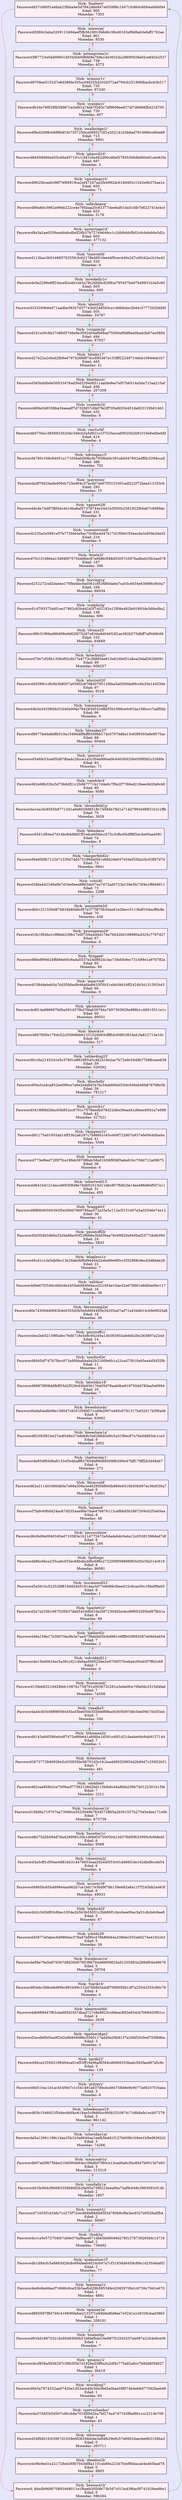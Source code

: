 digraph G {
graph [rankdir = TB ]
node [shape = box]
bgcolor="lavender"
node [ style=filled,shape = box, fillcolor="lavenderblush:lavenderblush1"]
"fmahere"[label="Nick: 'fmahere'
Passwordd37c080f1a46ab23fbba4e5d7842d6e947a9358f8c1d471fc860c6064a668d94
Edad: 905
Monedas: 7303"];
fmahere->mlewsiej[color = limegreen];
"mlewsiej" [label="Nick: 'mlewsiej'
Password2080c2aba320911349daef5fb3619010b6d6c38cd0163ef6d8ab3efaff1762ae
Edad: 901
Monedas: 8530"];
"mlewsiej"->"pstangroom1x"[color = limegreen];
"mlewsiej"->"fmahere"[color = indianred1];
"pstangroom1x" [label="Nick: 'pstangroom1x'
Password3f67723e04d0960140345bb09fdb9e7b9e1de36324a28690029a02ce845e2537
Edad: 739
Monedas: 4573"];
"pstangroom1x"->"arimour1v"[color = limegreen];
"pstangroom1x"->"mlewsiej"[color = indianred1];
"arimour1v" [label="Nick: 'arimour1v'
Password9709ae5152d7e6d38fde355cc048255d202b572ad794cb25190fdbacbcb3b317
Edad: 735
Monedas: 97240"];
"arimour1v"->"zyankin1i"[color = limegreen];
"arimour1v"->"pstangroom1x"[color = indianred1];
"zyankin1i" [label="Nick: 'zyankin1i'
Passwordb34e76f039fb58967ca3a6f1a74eb7f285c7df9608ee8274f7d0666fb4216705
Edad: 720
Monedas: 407"];
"zyankin1i"->"awalbridge1l"[color = limegreen];
"zyankin1i"->"arimour1v"[color = indianred1];
"awalbridge1l" [label="Nick: 'awalbridge1l'
Passwordf9a42098cb6f96df1fe7357250ca069527df1e202141b3b8ad7914966cd9de69
Edad: 715
Monedas: 9901"];
"awalbridge1l"->"jglanvill16"[color = limegreen];
"awalbridge1l"->"zyankin1i"[color = indianred1];
"jglanvill16" [label="Nick: 'jglanvill16'
Password84509d9de455c46a957191c1941c6a462d90cd6ef37845306db660a91abe62fa
Edad: 697
Monedas: 3"];
"jglanvill16"->"cgoudman10"[color = limegreen];
"jglanvill16"->"awalbridge1l"[color = indianred1];
"cgoudman10" [label="Nick: 'cgoudman10'
Password9623bcaa0c98f749f4919ca2ef47247ad2fe4992dc618d403c1342e9b37baa1e
Edad: 650
Monedas: 71"];
"cgoudman10"->"mfleckneyq"[color = limegreen];
"cgoudman10"->"jglanvill16"[color = indianred1];
"mfleckneyq" [label="Nick: 'mfleckneyq'
Password89a8dc3992a99eb222ce4e795baa20c81377dee6af01da5c5fb7b822741bcbcf
Edad: 623
Monedas: 3176"];
"mfleckneyq"->"aarmytage1d"[color = limegreen];
"mfleckneyq"->"cgoudman10"[color = indianred1];
"aarmytage1d" [label="Nick: 'aarmytage1d'
Password8a3a2ae0339eadda9cdbdf28b37b72744648cc1c2db9ddcfb02c6cb6eb0e5d2c
Edad: 600
Monedas: 477132"];
"aarmytage1d"->"tmorratth"[color = limegreen];
"aarmytage1d"->"mfleckneyq"[color = indianred1];
"tmorratth" [label="Nick: 'tmorratth'
Password113bac3b01468570255fc3c62178e4951fee44f5cec440e2d7cd5cb2a1b1be42
Edad: 520
Monedas: 9"];
"tmorratth"->"mreskelly1o"[color = limegreen];
"tmorratth"->"aarmytage1d"[color = indianred1];
"mreskelly1o" [label="Nick: 'mreskelly1o'
Passwordc0a2296e8ff10ace82a4b1eb5a78c26fdbc9289ce795457be07b49831b3a5c60
Edad: 505
Monedas: 695"];
"mreskelly1o"->"abenit2h"[color = limegreen];
"mreskelly1o"->"tmorratth"[color = indianred1];
"abenit2h" [label="Nick: 'abenit2h'
Password333269b6e071aadbe38207d37743b02485b5ca146fe6dac3b44c5777202b6fd5
Edad: 505
Monedas: 34787"];
"abenit2h"->"rcrippin2p"[color = limegreen];
"abenit2h"->"mreskelly1o"[color = indianred1];
"rcrippin2p" [label="Nick: 'rcrippin2p'
Password1b1a30c8b27c89d5746e9e3592d04af9d9ad75560ef0df8ea0bedcfa67ae5894
Edad: 494
Monedas: 87057"];
"rcrippin2p"->"hblaby17"[color = limegreen];
"rcrippin2p"->"abenit2h"[color = indianred1];
"hblaby17" [label="Nick: 'hblaby17'
Password27e22a2c6ed2fb9e47974266f874cc895367e153fff22249714deb10944eb1b7
Edad: 465
Monedas: 41"];
"hblaby17"->"kbaldassiv"[color = limegreen];
"hblaby17"->"rcrippin2p"[color = indianred1];
"kbaldassiv" [label="Nick: 'kbaldassiv'
Password565bdd6efe50033476ad30d328e06511aabfe9ea7ef57b6514a5da723aa210af
Edad: 456
Monedas: 207209"];
"kbaldassiv"->"ccanedo1k"[color = limegreen];
"kbaldassiv"->"hblaby17"[color = indianred1];
"ccanedo1k" [label="Nick: 'ccanedo1k'
Passworddf4e5d6538ba34aeadf7d732fd57cfdd7fe2ff705efd354431da923129b61463
Edad: 432
Monedas: 8"];
"ccanedo1k"->"cmcturkf"[color = limegreen];
"ccanedo1k"->"kbaldassiv"[color = indianred1];
"cmcturkf" [label="Nick: 'cmcturkf'
Passwordb6750a1d856923b20dc346cb3a5d921e1f7520acca68020d2b91016e6e0bebfd
Edad: 414
Monedas: 4"];
"cmcturkf"->"ndroogan15"[color = limegreen];
"cmcturkf"->"ccanedo1k"[color = indianred1];
"ndroogan15" [label="Nick: 'ndroogan15'
Password4785c166c64051a171636ab269bcfe7059bddc391abb047642adffdc3294cca5
Edad: 388
Monedas: 702"];
"ndroogan15"->"jpayntonn"[color = limegreen];
"ndroogan15"->"cmcturkf"[color = indianred1];
"jpayntonn" [label="Nick: 'jpayntonn'
Passwordadf76624aded08dc725ed84c37acdd74e67f351f1601adf222f72bea413183cb
Edad: 293
Monedas: 15"];
"jpayntonn"->"sgamett28"[color = limegreen];
"jpayntonn"->"ndroogan15"[color = indianred1];
"sgamett28" [label="Nick: 'sgamett28'
Password4cde74d97f8f44c4b1dba6af57378744e2441b3f300c2561922fb6a67c4089de
Edad: 231
Monedas: 9"];
"sgamett28"->"ssummerson9"[color = limegreen];
"sgamett28"->"jpayntonn"[color = indianred1];
"ssummerson9" [label="Nick: 'ssummerson9'
Passwordc235a2e5991e57b773f464e9ac70c9be4d47b17d1f09d193eecda3c859e2da52
Edad: 216
Monedas: 0"];
"ssummerson9"->"ltowle2l"[color = limegreen];
"ssummerson9"->"sgamett28"[color = indianred1];
"ltowle2l" [label="Nick: 'ltowle2l'
Password70c1f1086ea15d94f975754486ec97a668b5f48d53057c5876adbeb35b3ae078
Edad: 187
Monedas: 306"];
"ltowle2l"->"borring1q"[color = limegreen];
"ltowle2l"->"ssummerson9"[color = indianred1];
"borring1q" [label="Nick: 'borring1q'
Password252272caf2da4ee170fbd4bc9a0561c853680da6e7ca03c4634e6369f6c9b0a7
Edad: 169
Monedas: 66034"];
"borring1q"->"sralphs2g"[color = limegreen];
"borring1q"->"ltowle2l"[color = indianred1];
"sralphs2g" [label="Nick: 'sralphs2g'
Password1cf793375a6f1ee27862c65b4d2d2f7402182e12f08e482fe91893de368ed9a2
Edad: 138
Monedas: 690"];
"sralphs2g"->"rfrome25"[color = limegreen];
"sralphs2g"->"borring1q"[color = indianred1];
"rfrome25" [label="Nick: 'rfrome25'
Password9fc31f86ed96d08e9d62f075267e834a9d04653f1ae392b575dbff7af949fc66
Edad: 102
Monedas: 64669"];
"rfrome25"->"kstachini2c"[color = limegreen];
"rfrome25"->"sralphs2g"[color = indianred1];
"kstachini2c" [label="Nick: 'kstachini2c'
Password70e7cf28b1358cf92cfd17e4773c36895ee815e816fef31a8ea20daf262fd091
Edad: 99
Monedas: 606257"];
"kstachini2c"->"afazzioli20"[color = limegreen];
"kstachini2c"->"rfrome25"[color = indianred1];
"afazzioli20" [label="Nick: 'afazzioli20'
Password45599c1dfc8e3b8057a056f2c879840795129fea3a0300da99cc6e20e144526e
Edad: 97
Monedas: 9318"];
"afazzioli20"->"tommanneyg"[color = limegreen];
"afazzioli20"->"kstachini2c"[color = indianred1];
"tommanneyg" [label="Nick: 'tommanneyg'
Password4b3a343380dc51b40e00de794283d53248b55b1098ce0c81ba1f4bccc7adf0bb
Edad: 96
Monedas: 9"];
"tommanneyg"->"bbreakey27"[color = limegreen];
"tommanneyg"->"afazzioli20"[color = indianred1];
"bbreakey27" [label="Nick: 'bbreakey27'
Password8677bd4a6d8b519a1549d4f9bff6509bb174c0707dd6a13c63f9303a6e9575ac
Edad: 88
Monedas: 60404"];
"bbreakey27"->"jmeriot1t"[color = limegreen];
"bbreakey27"->"tommanneyg"[color = indianred1];
"jmeriot1t" [label="Nick: 'jmeriot1t'
Password546fe33ca6f5d878ba4c26cce1a5c304a990ad9c64030020b45f9f082c3268fa
Edad: 83
Monedas: 71"];
"jmeriot1t"->"ramdohr4"[color = limegreen];
"jmeriot1t"->"bbreakey27"[color = indianred1];
"ramdohr4" [label="Nick: 'ramdohr4'
Password62e98b32bc5d75b6df21c2b967771b17d4e0c7f0e2f7788ed218eec6d2fa9c48
Edad: 80
Monedas: 9595"];
"ramdohr4"->"zbromfield1p"[color = limegreen];
"ramdohr4"->"jmeriot1t"[color = indianred1];
"zbromfield1p" [label="Nick: 'zbromfield1p'
Passworda1ea2dc85b5b87713d1a0e6029d9518c74584b78d1a714d7993e98851b2c1ffb
Edad: 75
Monedas: 3659"];
"zbromfield1p"->"kblockeyx"[color = limegreen];
"zbromfield1p"->"ramdohr4"[color = indianred1];
"kblockeyx" [label="Nick: 'kblockeyx'
Password541cf64e47d14bc84d8bf1ff1edce604ecc575c3cfbc65dff9f2ec4e00aa4081
Edad: 74
Monedas: 9"];
"kblockeyx"->"tdangerfield2o"[color = limegreen];
"kblockeyx"->"zbromfield1p"[color = indianred1];
"tdangerfield2o" [label="Nick: 'tdangerfield2o'
Password9a60bfb7122e71330d7dd475188da0f41e66b2de037e54ef35fa2cbc03f97d7d
Edad: 73
Monedas: 6841"];
"tdangerfield2o"->"schickl"[color = limegreen];
"tdangerfield2o"->"kblockeyx"[color = indianred1];
"schickl" [label="Nick: 'schickl'
Password3dba4421d0a9b7d1be0eea9863de07ee7472ad0723a159e5fc73f4e1f8bf4611
Edad: 73
Monedas: 2299"];
"schickl"->"aminnette2d"[color = limegreen];
"schickl"->"tdangerfield2o"[color = indianred1];
"aminnette2d" [label="Nick: 'aminnette2d'
Passwordbb1221556d87b834b80d6cf87e377f870b30ae61e28ecc5113bdf104ecffdc8e
Edad: 70
Monedas: 438"];
"aminnette2d"->"pyoungman26"[color = limegreen];
"aminnette2d"->"schickl"[color = indianred1];
"pyoungman26" [label="Nick: 'pyoungman26'
Password18c1f64be1cf88eb239b17e0f71f4a4d4d178e7b042b0106980a4325c7787d27
Edad: 67
Monedas: 8"];
"pyoungman26"->"ftriggelt"[color = limegreen];
"pyoungman26"->"aminnette2d"[color = indianred1];
"ftriggelt" [label="Nick: 'ftriggelt'
Password68e8f94624ffd9de60c8ada5537e24d892dc3ac736d0b9ec731499e1a976782a
Edad: 65
Monedas: 80"];
"ftriggelt"->"mparvin6"[color = limegreen];
"ftriggelt"->"pyoungman26"[color = indianred1];
"mparvin6" [label="Nick: 'mparvin6'
Password1584debeb5a7dd35bfaa9b46afda6633f3fc51ebb38d16ff2424b34131591b43
Edad: 60
Monedas: 9"];
"mparvin6"->"qkrammers"[color = limegreen];
"mparvin6"->"ftriggelt"[color = indianred1];
"qkrammers" [label="Nick: 'qkrammers'
Passworde8f14a986667b0ba581d37f6d7fda839794a7697393829e988b1c48915511e1c
Edad: 60
Monedas: 99551"];
"qkrammers"->"kboick1e"[color = limegreen];
"qkrammers"->"mparvin6"[color = indianred1];
"kboick1e" [label="Nick: 'kboick1e'
Password667600e1764c52c550b9bb61331520b83cffffcb30881f61fa41fa812713e10c
Edad: 60
Monedas: 317"];
"kboick1e"->"yehlerding23"[color = limegreen];
"kboick1e"->"qkrammers"[color = indianred1];
"yehlerding23" [label="Nick: 'yehlerding23'
Password91c6a2145241e5c37601e88299545c462416e2ac7b72e9c5449b77b88caeeb58
Edad: 59
Monedas: 526592"];
"yehlerding23"->"dbushellz"[color = limegreen];
"yehlerding23"->"kboick1e"[color = indianred1];
"dbushellz" [label="Nick: 'dbushellz'
Password00a3ca4ca852ee096ce7a6e2e4dbf1b7bc54ab66fa025dc046eb46b876768c0b
Edad: 58
Monedas: 781217"];
"dbushellz"->"pjozwik1r"[color = limegreen];
"dbushellz"->"yehlerding23"[color = indianred1];
"pjozwik1r" [label="Nick: 'pjozwik1r'
Password3419f68d28ac03b852cc9701c7578eedbd78d22d6e39ead41d6eec6501a7e698
Edad: 42
Monedas: 327521"];
"pjozwik1r"->"rkoppens1y"[color = limegreen];
"pjozwik1r"->"dbushellz"[color = indianred1];
"rkoppens1y" [label="Nick: 'rkoppens1y'
Password91175a01855ab14ff33b2a6297c7b86fd1c43cd49f722607a937efe09cb0ba0a
Edad: 41
Monedas: 5594"];
"rkoppens1y"->"hconeaum"[color = limegreen];
"rkoppens1y"->"pjozwik1r"[color = indianred1];
"hconeaum" [label="Nick: 'hconeaum'
Password773ef6ed72f0f7fce18feb39708bdc58a01b56f958f3a6a91bc708d712a09675
Edad: 36
Monedas: 6"];
"hconeaum"->"mhertwell13"[color = limegreen];
"hconeaum"->"rkoppens1y"[color = indianred1];
"mhertwell13" [label="Nick: 'mhertwell13'
Passwordd641bd121daccd68308d8e78db02515d11dbc807fbfb2fa14ee486d8ef937a11
Edad: 31
Monedas: 405"];
"mhertwell13"->"braggatt3"[color = limegreen];
"mhertwell13"->"hconeaum"[color = indianred1];
"braggatt3" [label="Nick: 'braggatt3'
Password8f89b90500393f5e299d7969784aa072a35e5c112e3f151d07a5a02546e74e12
Edad: 30
Monedas: 41"];
"braggatt3"->"gmintoff2k"[color = limegreen];
"braggatt3"->"mhertwell13"[color = indianred1];
"gmintoff2k" [label="Nick: 'gmintoff2k'
Password0d304b5db0a32d4a8fac93f23fbb6e3bbf36ea76c99820a840baf2577cbd639d
Edad: 24
Monedas: 5843"];
"gmintoff2k"->"ddagless1z"[color = limegreen];
"gmintoff2k"->"braggatt3"[color = indianred1];
"ddagless1z" [label="Nick: 'ddagless1z'
Password5cd1c1da5db9bc13e26de0bf6d9d4d442ebe90e9f0cc5f32968c9ecd3d8dde26
Edad: 22
Monedas: 7"];
"ddagless1z"->"ualldisu"[color = limegreen];
"ddagless1z"->"gmintoff2k"[color = indianred1];
"ualldisu" [label="Nick: 'ualldisu'
Passwordd9e67f3540c48dc9e2455eb064f49acc021954e10ae32a670961e9d84e06e117
Edad: 16
Monedas: 39"];
"ualldisu"->"kbrowning2m"[color = limegreen];
"ualldisu"->"ddagless1z"[color = indianred1];
"kbrowning2m" [label="Nick: 'kbrowning2m'
Password0e743094d0663b4e0355d3b5b0d094495e34205ad7ad71a434d614cb9e9025a8
Edad: 16
Monedas: 56"];
"kbrowning2m"->"gmintoff1c"[color = limegreen];
"kbrowning2m"->"ualldisu"[color = indianred1];
"gmintoff1c" [label="Nick: 'gmintoff1c'
Passwordec2eb52139f5afec76db718e3e8c94246a13b383002afefefa3bc263897a22dd
Edad: 14
Monedas: 9"];
"gmintoff1c"->"smyford2e"[color = limegreen];
"gmintoff1c"->"kbrowning2m"[color = indianred1];
"smyford2e" [label="Nick: 'smyford2e'
Password8045df747b7fbcc973a90bbabbaba2b2160fe6b1a22cad73b10a95ea4d5d32fb
Edad: 11
Monedas: 29"];
"smyford2e"->"laloshkin18"[color = limegreen];
"smyford2e"->"gmintoff1c"[color = indianred1];
"laloshkin18" [label="Nick: 'laloshkin18'
Password89878f08ddfbff35d2f529c93fa936176405d78aab9be819750dd783ea5e6994
Edad: 10
Monedas: 7"];
"laloshkin18"->"kwoodstockc"[color = limegreen];
"laloshkin18"->"smyford2e"[color = indianred1];
"kwoodstockc" [label="Nick: 'kwoodstockc'
Password6afa64a8b08e156047c8351f599571cd0b2907e465c6791317bd32017b5f0a06
Edad: 9
Monedas: 93962"];
"kwoodstockc"->"kneasham1g"[color = limegreen];
"kwoodstockc"->"laloshkin18"[color = indianred1];
"kneasham1g" [label="Nick: 'kneasham1g'
Password82392f61be27ac65d8e27eddb9c5a6266dcef0c5a51f6ec87a76a0d883dc1ce3
Edad: 9
Monedas: 2002"];
"kneasham1g"->"shattersley1"[color = limegreen];
"kneasham1g"->"kwoodstockc"[color = indianred1];
"shattersley1" [label="Nick: 'shattersley1'
Passworde854f65d6a8133cf3e4baff837654bf06dfd0099b390e47bff179ff2b3d48eb7
Edad: 9
Monedas: 273"];
"shattersley1"->"fdrayson8"[color = limegreen];
"shattersley1"->"kneasham1g"[color = indianred1];
"fdrayson8" [label="Nick: 'fdrayson8'
Password62a311401680db5a7e68a306a3e46285f4f840b889e9310b50b097ac36d530a7
Edad: 8
Monedas: 52601"];
"fdrayson8"->"hajeand"[color = limegreen];
"fdrayson8"->"shattersley1"[color = indianred1];
"hajeand" [label="Nick: 'hajeand'
Password7fa9c69b0d24ac67d5354ae90e7dae476876112caf66d5b2887269cb2f3e65ea
Edad: 8
Monedas: 48"];
"hajeand"->"pmussoliniw"[color = limegreen];
"hajeand"->"fdrayson8"[color = indianred1];
"pmussoliniw" [label="Nick: 'pmussoliniw'
Password6cfed9e0040345ed710383e1b11d775472a5dade6dc0a4a12c05381396ded7df
Edad: 8
Monedas: 246"];
"pmussoliniw"->"fgellingo"[color = limegreen];
"pmussoliniw"->"hajeand"[color = indianred1];
"fgellingo" [label="Nick: 'fgellingo'
Passwordd8bc6bca235ca6c055ec68b4bcbf6c686c272200f058898963d30c5fa514c619
Edad: 8
Monedas: 96081"];
"fgellingo"->"mscammell21"[color = limegreen];
"fgellingo"->"pmussoliniw"[color = indianred1];
"mscammell21" [label="Nick: 'mscammell21'
Password5a581bc522528f819d45d451914ea3d77e608fe3bee022c8caa50c1f0a9f9a05
Edad: 8
Monedas: 1"];
"mscammell21"->"hparlett2r"[color = limegreen];
"mscammell21"->"fgellingo"[color = indianred1];
"hparlett2r" [label="Nick: 'hparlett2r'
Password2a7a233b1667f20f437dab5424db01da26f7230492ecbcd6f003295bd97fb41a
Edad: 8
Monedas: 69"];
"hparlett2r"->"hjellard2i"[color = limegreen];
"hparlett2r"->"mscammell21"[color = indianred1];
"hjellard2i" [label="Nick: 'hjellard2i'
Password46a158e17b36070ac8b3e7ae4736eb9d35cbd981c6fffb03f692087eb9d4a654
Edad: 7
Monedas: 2"];
"hjellard2i"->"wdrinkhill11"[color = limegreen];
"hjellard2i"->"hparlett2r"[color = indianred1];
"wdrinkhill11" [label="Nick: 'wdrinkhill11'
Passworde15bd0624ec5a381cf21cfa9aa5695256e2e8756f37fce6a4c95eb5f7ff62c68
Edad: 7
Monedas: 6"];
"wdrinkhill11"->"ftummondi"[color = limegreen];
"wdrinkhill11"->"hjellard2i"[color = indianred1];
"ftummondi" [label="Nick: 'ftummondi'
Password130eb62216d28ddc1067b1758781e003672c281a3eda0fce70fa0dc2315d4fad
Edad: 7
Monedas: 74558"];
"ftummondi"->"yhealks5"[color = limegreen];
"ftummondi"->"wdrinkhill11"[color = indianred1];
"yhealks5" [label="Nick: 'yhealks5'
Passwordad4c83448f98656445bcf3be050e355bfef88ba92605097d8c5eb09b75b5f3eb
Edad: 7
Monedas: 330"];
"yhealks5"->"bthomen2n"[color = limegreen];
"yhealks5"->"ftummondi"[color = indianred1];
"bthomen2n" [label="Nick: 'bthomen2n'
Password9143a64f386e0c6f7472e89b641afd6ba1d581cd0f1d21daabe94c6ab9127144
Edad: 7
Monedas: 1"];
"bthomen2n"->"dchestersk"[color = limegreen];
"bthomen2n"->"yhealks5"[color = indianred1];
"dchestersk" [label="Nick: 'dchestersk'
Password3673772846926e5c035835bc06701d3c1fc2eadd90329954d2b66d7c25952b51
Edad: 7
Monedas: 481"];
"dchestersk"->"sdobble0"[color = limegreen];
"dchestersk"->"bthomen2n"[color = indianred1];
"sdobble0" [label="Nick: 'sdobble0'
Password62caa858b2ce7006acf77382138d2bd115bfa6c44a86fa236b740122301b15fe
Edad: 7
Monedas: 2311"];
"sdobble0"->"rscotchmoor1h"[color = limegreen];
"sdobble0"->"dchestersk"[color = indianred1];
"rscotchmoor1h" [label="Nick: 'rscotchmoor1h'
Password158d6a719707ea73066ce5533049b7834572865a2d361557b27545edee171e0b
Edad: 7
Monedas: 875739"];
"rscotchmoor1h"->"bscotter1s"[color = limegreen];
"rscotchmoor1h"->"sdobble0"[color = indianred1];
"bscotter1s" [label="Nick: 'bscotter1s'
Password8275d2b564d76a428908120b1d6fef2f750050413d3784f5f633995cfc0bfed5
Edad: 6
Monedas: 9589"];
"bscotter1s"->"rdownton2j"[color = limegreen];
"bscotter1s"->"rscotchmoor1h"[color = indianred1];
"rdownton2j" [label="Nick: 'rdownton2j'
Password3a3cff1cf50ae4d81bb314479053eaa29244f553c01d466f1de162dbd9cceb54
Edad: 6
Monedas: 4"];
"rdownton2j"->"ascorer19"[color = limegreen];
"rdownton2j"->"bscotter1s"[color = indianred1];
"ascorer19" [label="Nick: 'ascorer19'
Password4885bc65b4898e4aa962b7ce1bd17e36d9f78b158e682a6a11f7f245bb2e463f
Edad: 6
Monedas: 49033"];
"ascorer19"->"lelphick2f"[color = limegreen];
"ascorer19"->"rdownton2j"[color = indianred1];
"lelphick2f" [label="Nick: 'lelphick2f'
Password42c343bf83c6bec1054e2b563b55051c3bb86f1cbccbea00ac3a31c8cbdc8ae8
Edad: 5
Monedas: 87"];
"lelphick2f"->"jchilds29"[color = limegreen];
"lelphick2f"->"ascorer19"[color = indianred1];
"jchilds29" [label="Nick: 'jchilds29'
Password45877e0abec6d9860ac378a87bf90c478b80044a33fbfec505a66274e4162cb3
Edad: 5
Monedas: 26"];
"jchilds29"->"ltwinbrow1w"[color = limegreen];
"jchilds29"->"lelphick2f"[color = indianred1];
"ltwinbrow1w" [label="Nick: 'ltwinbrow1w'
Passworde89e79a5e879367d8d30d979f1f86794d66f09820a91205083a289df04e49678
Edad: 5
Monedas: 28704"];
"ltwinbrow1w"->"fcarik14"[color = limegreen];
"ltwinbrow1w"->"jchilds29"[color = indianred1];
"fcarik14" [label="Nick: 'fcarik14'
Password93ebc368ce6d89bc891b99c122d76b8b5a4df7089056b14f7a25042555c80c76
Edad: 4
Monedas: 6"];
"fcarik14"->"alearmouthb"[color = limegreen];
"fcarik14"->"ltwinbrow1w"[color = indianred1];
"alearmouthb" [label="Nick: 'alearmouthb'
Passworddb989447f63cda695d1fd7dbad727c8e9923cc68eac992e65dcb7066d20f61cc
Edad: 4
Monedas: 2629"];
"alearmouthb"->"dgatheridge2"[color = limegreen];
"alearmouthb"->"fcarik14"[color = indianred1];
"dgatheridge2" [label="Nick: 'dgatheridge2'
Password2acdbf0d5aa9f2d2a9b849486c5560117ad49a29b8137a20bf20c0ed755fb9ba
Edad: 3
Monedas: 3"];
"dgatheridge2"->"ppolk22"[color = limegreen];
"dgatheridge2"->"alearmouthb"[color = indianred1];
"ppolk22" [label="Nick: 'ppolk22'
Password4bca225562198494ca01ef53ff16e96af6564cd6669333badc592faed87a5c6c
Edad: 3
Monedas: 133"];
"ppolk22"->"gtilzeyy"[color = limegreen];
"ppolk22"->"dgatheridge2"[color = indianred1];
"gtilzeyy" [label="Nick: 'gtilzeyy'
Password8d510ac1d1ac454f9d7c1c541491a63746cdcd84758d9e9e9077a88207f16aba
Edad: 3
Monedas: 8"];
"gtilzeyy"->"mbeekmann24"[color = limegreen];
"gtilzeyy"->"ppolk22"[color = indianred1];
"mbeekmann24" [label="Nick: 'mbeekmann24'
Password83b1546821f54dec8d0bc618ae5cf9d60ccf60b252097417c8b8afa1ecb07278
Edad: 3
Monedas: 861142"];
"mbeekmann24"->"ssheridan1m"[color = limegreen];
"mbeekmann24"->"gtilzeyy"[color = indianred1];
"ssheridan1m" [label="Nick: 'ssheridan1m'
Passworda5a12961198c14ae25b1b3a8640aa1eafb5bdd1f127b609b1b0ee1b5ed8262d1
Edad: 3
Monedas: 74266"];
"ssheridan1m"->"mmacnab1n"[color = limegreen];
"ssheridan1m"->"mbeekmann24"[color = indianred1];
"mmacnab1n" [label="Nick: 'mmacnab1n'
Passwordb97ad5f675bbe21f4000db64e10fedb07f80ce13cad0a6c5bc8047b0013d7e63
Edad: 3
Monedas: 213319"];
"mmacnab1n"->"cmullally1a"[color = limegreen];
"mmacnab1n"->"ssheridan1m"[color = indianred1];
"cmullally1a" [label="Nick: 'cmullally1a'
Password41fe564cf90682558b84f2b29e95a75f6223aea0ba73af9c048c3993093cf14b
Edad: 2
Monedas: 1607"];
"cmullally1a"->"svennart1j"[color = limegreen];
"cmullally1a"->"mmacnab1n"[color = indianred1];
"svennart1j" [label="Nick: 'svennart1j'
Password71635f1d1bfe71e275f72cec8f4bf6b6b85f3d780b8cf8a3ac9327e0526a0fb4
Edad: 2
Monedas: 36067"];
"svennart1j"->"zlook2q"[color = limegreen];
"svennart1j"->"cmullally1a"[color = indianred1];
"zlook2q" [label="Nick: 'zlook2q'
Passwordcc1a5e572704f47cb9e57faf8aa4671dbb3b06049d276f1278739265bfc14716
Edad: 2
Monedas: 738492"];
"zlook2q"->"ayakuntzov1f"[color = limegreen];
"zlook2q"->"svennart1j"[color = indianred1];
"ayakuntzov1f" [label="Nick: 'ayakuntzov1f'
Passwordb1d94cfc5a8865d28c8c694feeb4024c047a7cf3193dd6459c89e1423546a6f2
Edad: 2
Monedas: 77"];
"ayakuntzov1f"->"bjanning1u"[color = limegreen];
"ayakuntzov1f"->"zlook2q"[color = indianred1];
"bjanning1u" [label="Nick: 'bjanning1u'
Passworde4b4bebbacf749d6c6ce53b5aefcd29b58534fe42082970fe1c6736c7941e670
Edad: 1
Monedas: 4891"];
"bjanning1u"->"opinney2a"[color = limegreen];
"bjanning1u"->"ayakuntzov1f"[color = indianred1];
"opinney2a" [label="Nick: 'opinney2a'
Password865697f8d746c416606fafae2131f71e94bfad6d8ee7e5241a1e6326cbad38b5
Edad: 1
Monedas: 208101"];
"opinney2a"->"bsamettp"[color = limegreen];
"opinney2a"->"bjanning1u"[color = indianred1];
"bsamettp" [label="Nick: 'bsamettp'
Password934d18975521bc60483f40b51b6fefbdd16e987f22545257ab097a2264e9ce08
Edad: 1
Monedas: 7"];
"bsamettp"->"gmazin12"[color = limegreen];
"bsamettp"->"opinney2a"[color = indianred1];
"gmazin12" [label="Nick: 'gmazin12'
Passwordccf856a5836297c39b5f3b7d192be35ff6a3c2df4c775a82a6cc7b8dd85f4827
Edad: 1
Monedas: 38418"];
"gmazin12"->"dsuckling7"[color = limegreen];
"gmazin12"->"bsamettp"[color = indianred1];
"dsuckling7" [label="Nick: 'dsuckling7'
Password6b3a7874332aa97420e1d53acb48c50e3945a0bae59f574b4eb6d77592faebd9
Edad: 1
Monedas: 65"];
"dsuckling7"->"cpetrushankor"[color = limegreen];
"dsuckling7"->"gmazin12"[color = indianred1];
"cpetrushankor" [label="Nick: 'cpetrushankor'
Passworda37d4f2b5d507cdfccb9a701fdf0d2ba7bf274a47d71b5ffad9b1ccc2214b709
Edad: 1
Monedas: 43"];
"cpetrushankor"->"ddowsinga"[color = limegreen];
"cpetrushankor"->"dsuckling7"[color = indianred1];
"ddowsinga" [label="Nick: 'ddowsinga'
Password34f0d01fc03907d1029e6f2833ddcbe3e84fe29e9c57e69024aecbe663156ba3
Edad: 0
Monedas: 263711"];
"ddowsinga"->"dbeefon2b"[color = limegreen];
"ddowsinga"->"cpetrushankor"[color = indianred1];
"dbeefon2b" [label="Nick: 'dbeefon2b'
Passwordcf8e9ed1e221728eb56fb7043df8a1101eb89a223d7fcbf9bbacab4ed65bad78
Edad: 0
Monedas: 9803"];
"dbeefon2b"->"btoward1b"[color = limegreen];
"dbeefon2b"->"ddowsinga"[color = indianred1];
"btoward1b"[label="Nick: 'btoward1b'
Password: 8dadb968670893468011e1fbaeb3050fe73b587c013a43f6acf9741029ea86e1
Edad: 0
Monedas: 596294"];
"btoward1b"->"dbeefon2b"[color = indianred1];
"btoward1b":e->"fmahere":e[color = limegreen];
"fmahere":w->"btoward1b":w[color = indianred1];
}